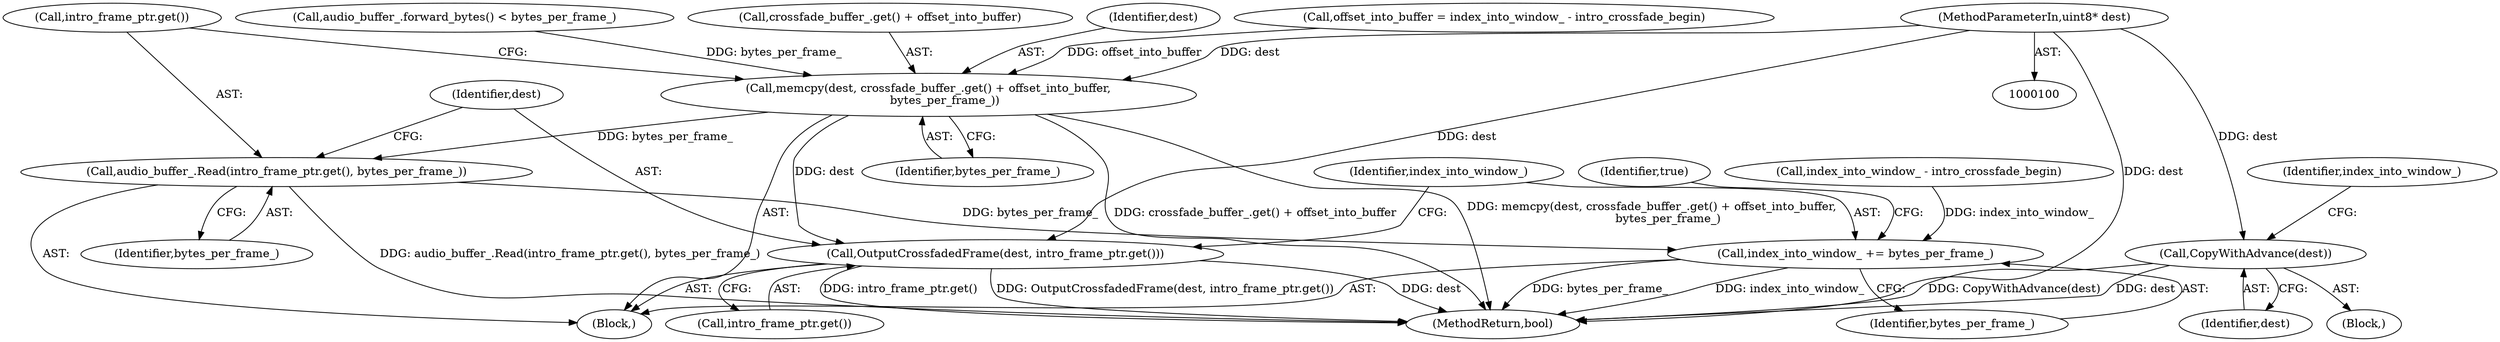 digraph "0_Chrome_802ecdb9cee0d66fe546bdf24e98150f8f716ad8_0@pointer" {
"1000101" [label="(MethodParameterIn,uint8* dest)"];
"1000166" [label="(Call,CopyWithAdvance(dest))"];
"1000240" [label="(Call,memcpy(dest, crossfade_buffer_.get() + offset_into_buffer,\n         bytes_per_frame_))"];
"1000247" [label="(Call,audio_buffer_.Read(intro_frame_ptr.get(), bytes_per_frame_))"];
"1000253" [label="(Call,index_into_window_ += bytes_per_frame_)"];
"1000250" [label="(Call,OutputCrossfadedFrame(dest, intro_frame_ptr.get()))"];
"1000251" [label="(Identifier,dest)"];
"1000166" [label="(Call,CopyWithAdvance(dest))"];
"1000240" [label="(Call,memcpy(dest, crossfade_buffer_.get() + offset_into_buffer,\n         bytes_per_frame_))"];
"1000249" [label="(Identifier,bytes_per_frame_)"];
"1000245" [label="(Identifier,bytes_per_frame_)"];
"1000257" [label="(Identifier,true)"];
"1000250" [label="(Call,OutputCrossfadedFrame(dest, intro_frame_ptr.get()))"];
"1000169" [label="(Identifier,index_into_window_)"];
"1000247" [label="(Call,audio_buffer_.Read(intro_frame_ptr.get(), bytes_per_frame_))"];
"1000216" [label="(Call,audio_buffer_.forward_bytes() < bytes_per_frame_)"];
"1000165" [label="(Block,)"];
"1000242" [label="(Call,crossfade_buffer_.get() + offset_into_buffer)"];
"1000254" [label="(Identifier,index_into_window_)"];
"1000167" [label="(Identifier,dest)"];
"1000258" [label="(MethodReturn,bool)"];
"1000102" [label="(Block,)"];
"1000241" [label="(Identifier,dest)"];
"1000101" [label="(MethodParameterIn,uint8* dest)"];
"1000253" [label="(Call,index_into_window_ += bytes_per_frame_)"];
"1000252" [label="(Call,intro_frame_ptr.get())"];
"1000235" [label="(Call,offset_into_buffer = index_into_window_ - intro_crossfade_begin)"];
"1000237" [label="(Call,index_into_window_ - intro_crossfade_begin)"];
"1000255" [label="(Identifier,bytes_per_frame_)"];
"1000248" [label="(Call,intro_frame_ptr.get())"];
"1000101" -> "1000100"  [label="AST: "];
"1000101" -> "1000258"  [label="DDG: dest"];
"1000101" -> "1000166"  [label="DDG: dest"];
"1000101" -> "1000240"  [label="DDG: dest"];
"1000101" -> "1000250"  [label="DDG: dest"];
"1000166" -> "1000165"  [label="AST: "];
"1000166" -> "1000167"  [label="CFG: "];
"1000167" -> "1000166"  [label="AST: "];
"1000169" -> "1000166"  [label="CFG: "];
"1000166" -> "1000258"  [label="DDG: CopyWithAdvance(dest)"];
"1000166" -> "1000258"  [label="DDG: dest"];
"1000240" -> "1000102"  [label="AST: "];
"1000240" -> "1000245"  [label="CFG: "];
"1000241" -> "1000240"  [label="AST: "];
"1000242" -> "1000240"  [label="AST: "];
"1000245" -> "1000240"  [label="AST: "];
"1000248" -> "1000240"  [label="CFG: "];
"1000240" -> "1000258"  [label="DDG: memcpy(dest, crossfade_buffer_.get() + offset_into_buffer,\n         bytes_per_frame_)"];
"1000240" -> "1000258"  [label="DDG: crossfade_buffer_.get() + offset_into_buffer"];
"1000235" -> "1000240"  [label="DDG: offset_into_buffer"];
"1000216" -> "1000240"  [label="DDG: bytes_per_frame_"];
"1000240" -> "1000247"  [label="DDG: bytes_per_frame_"];
"1000240" -> "1000250"  [label="DDG: dest"];
"1000247" -> "1000102"  [label="AST: "];
"1000247" -> "1000249"  [label="CFG: "];
"1000248" -> "1000247"  [label="AST: "];
"1000249" -> "1000247"  [label="AST: "];
"1000251" -> "1000247"  [label="CFG: "];
"1000247" -> "1000258"  [label="DDG: audio_buffer_.Read(intro_frame_ptr.get(), bytes_per_frame_)"];
"1000247" -> "1000253"  [label="DDG: bytes_per_frame_"];
"1000253" -> "1000102"  [label="AST: "];
"1000253" -> "1000255"  [label="CFG: "];
"1000254" -> "1000253"  [label="AST: "];
"1000255" -> "1000253"  [label="AST: "];
"1000257" -> "1000253"  [label="CFG: "];
"1000253" -> "1000258"  [label="DDG: bytes_per_frame_"];
"1000253" -> "1000258"  [label="DDG: index_into_window_"];
"1000237" -> "1000253"  [label="DDG: index_into_window_"];
"1000250" -> "1000102"  [label="AST: "];
"1000250" -> "1000252"  [label="CFG: "];
"1000251" -> "1000250"  [label="AST: "];
"1000252" -> "1000250"  [label="AST: "];
"1000254" -> "1000250"  [label="CFG: "];
"1000250" -> "1000258"  [label="DDG: dest"];
"1000250" -> "1000258"  [label="DDG: intro_frame_ptr.get()"];
"1000250" -> "1000258"  [label="DDG: OutputCrossfadedFrame(dest, intro_frame_ptr.get())"];
}
